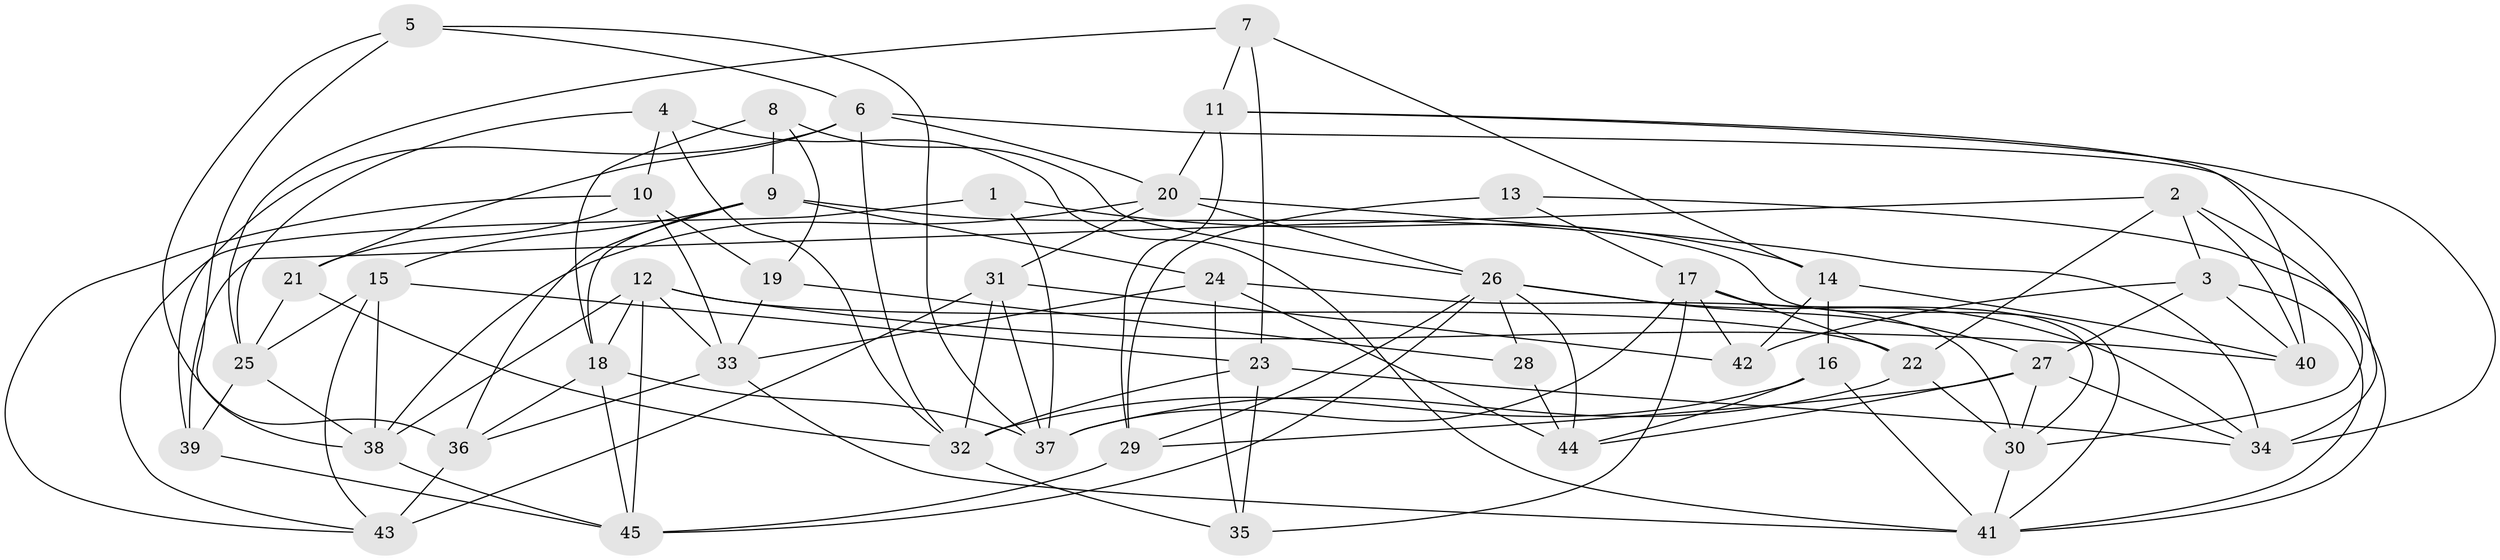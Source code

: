 // original degree distribution, {4: 1.0}
// Generated by graph-tools (version 1.1) at 2025/03/03/09/25 03:03:04]
// undirected, 45 vertices, 115 edges
graph export_dot {
graph [start="1"]
  node [color=gray90,style=filled];
  1;
  2;
  3;
  4;
  5;
  6;
  7;
  8;
  9;
  10;
  11;
  12;
  13;
  14;
  15;
  16;
  17;
  18;
  19;
  20;
  21;
  22;
  23;
  24;
  25;
  26;
  27;
  28;
  29;
  30;
  31;
  32;
  33;
  34;
  35;
  36;
  37;
  38;
  39;
  40;
  41;
  42;
  43;
  44;
  45;
  1 -- 14 [weight=2.0];
  1 -- 37 [weight=1.0];
  1 -- 43 [weight=1.0];
  2 -- 3 [weight=1.0];
  2 -- 22 [weight=2.0];
  2 -- 30 [weight=1.0];
  2 -- 39 [weight=1.0];
  2 -- 40 [weight=1.0];
  3 -- 27 [weight=1.0];
  3 -- 40 [weight=1.0];
  3 -- 41 [weight=1.0];
  3 -- 42 [weight=2.0];
  4 -- 10 [weight=1.0];
  4 -- 25 [weight=1.0];
  4 -- 32 [weight=1.0];
  4 -- 41 [weight=1.0];
  5 -- 6 [weight=1.0];
  5 -- 36 [weight=1.0];
  5 -- 37 [weight=1.0];
  5 -- 38 [weight=1.0];
  6 -- 20 [weight=1.0];
  6 -- 21 [weight=1.0];
  6 -- 32 [weight=1.0];
  6 -- 34 [weight=1.0];
  6 -- 39 [weight=1.0];
  7 -- 11 [weight=1.0];
  7 -- 14 [weight=1.0];
  7 -- 23 [weight=1.0];
  7 -- 25 [weight=1.0];
  8 -- 9 [weight=1.0];
  8 -- 18 [weight=1.0];
  8 -- 19 [weight=1.0];
  8 -- 26 [weight=1.0];
  9 -- 15 [weight=1.0];
  9 -- 18 [weight=1.0];
  9 -- 24 [weight=1.0];
  9 -- 36 [weight=1.0];
  9 -- 41 [weight=1.0];
  10 -- 19 [weight=2.0];
  10 -- 21 [weight=1.0];
  10 -- 33 [weight=1.0];
  10 -- 43 [weight=1.0];
  11 -- 20 [weight=1.0];
  11 -- 29 [weight=1.0];
  11 -- 34 [weight=1.0];
  11 -- 40 [weight=2.0];
  12 -- 18 [weight=1.0];
  12 -- 22 [weight=1.0];
  12 -- 33 [weight=1.0];
  12 -- 38 [weight=1.0];
  12 -- 40 [weight=1.0];
  12 -- 45 [weight=1.0];
  13 -- 17 [weight=1.0];
  13 -- 29 [weight=2.0];
  13 -- 41 [weight=1.0];
  14 -- 16 [weight=1.0];
  14 -- 40 [weight=1.0];
  14 -- 42 [weight=1.0];
  15 -- 23 [weight=2.0];
  15 -- 25 [weight=1.0];
  15 -- 38 [weight=1.0];
  15 -- 43 [weight=1.0];
  16 -- 32 [weight=2.0];
  16 -- 41 [weight=2.0];
  16 -- 44 [weight=1.0];
  17 -- 22 [weight=1.0];
  17 -- 30 [weight=1.0];
  17 -- 35 [weight=1.0];
  17 -- 37 [weight=1.0];
  17 -- 42 [weight=1.0];
  18 -- 36 [weight=1.0];
  18 -- 37 [weight=1.0];
  18 -- 45 [weight=1.0];
  19 -- 28 [weight=2.0];
  19 -- 33 [weight=1.0];
  20 -- 26 [weight=1.0];
  20 -- 31 [weight=1.0];
  20 -- 34 [weight=1.0];
  20 -- 38 [weight=1.0];
  21 -- 25 [weight=1.0];
  21 -- 32 [weight=1.0];
  22 -- 30 [weight=1.0];
  22 -- 37 [weight=1.0];
  23 -- 32 [weight=1.0];
  23 -- 34 [weight=1.0];
  23 -- 35 [weight=1.0];
  24 -- 30 [weight=1.0];
  24 -- 33 [weight=1.0];
  24 -- 35 [weight=1.0];
  24 -- 44 [weight=2.0];
  25 -- 38 [weight=1.0];
  25 -- 39 [weight=1.0];
  26 -- 27 [weight=1.0];
  26 -- 28 [weight=1.0];
  26 -- 29 [weight=1.0];
  26 -- 34 [weight=1.0];
  26 -- 44 [weight=1.0];
  26 -- 45 [weight=1.0];
  27 -- 29 [weight=1.0];
  27 -- 30 [weight=1.0];
  27 -- 34 [weight=1.0];
  27 -- 44 [weight=1.0];
  28 -- 44 [weight=1.0];
  29 -- 45 [weight=1.0];
  30 -- 41 [weight=1.0];
  31 -- 32 [weight=1.0];
  31 -- 37 [weight=1.0];
  31 -- 42 [weight=2.0];
  31 -- 43 [weight=1.0];
  32 -- 35 [weight=1.0];
  33 -- 36 [weight=1.0];
  33 -- 41 [weight=1.0];
  36 -- 43 [weight=2.0];
  38 -- 45 [weight=1.0];
  39 -- 45 [weight=1.0];
}
